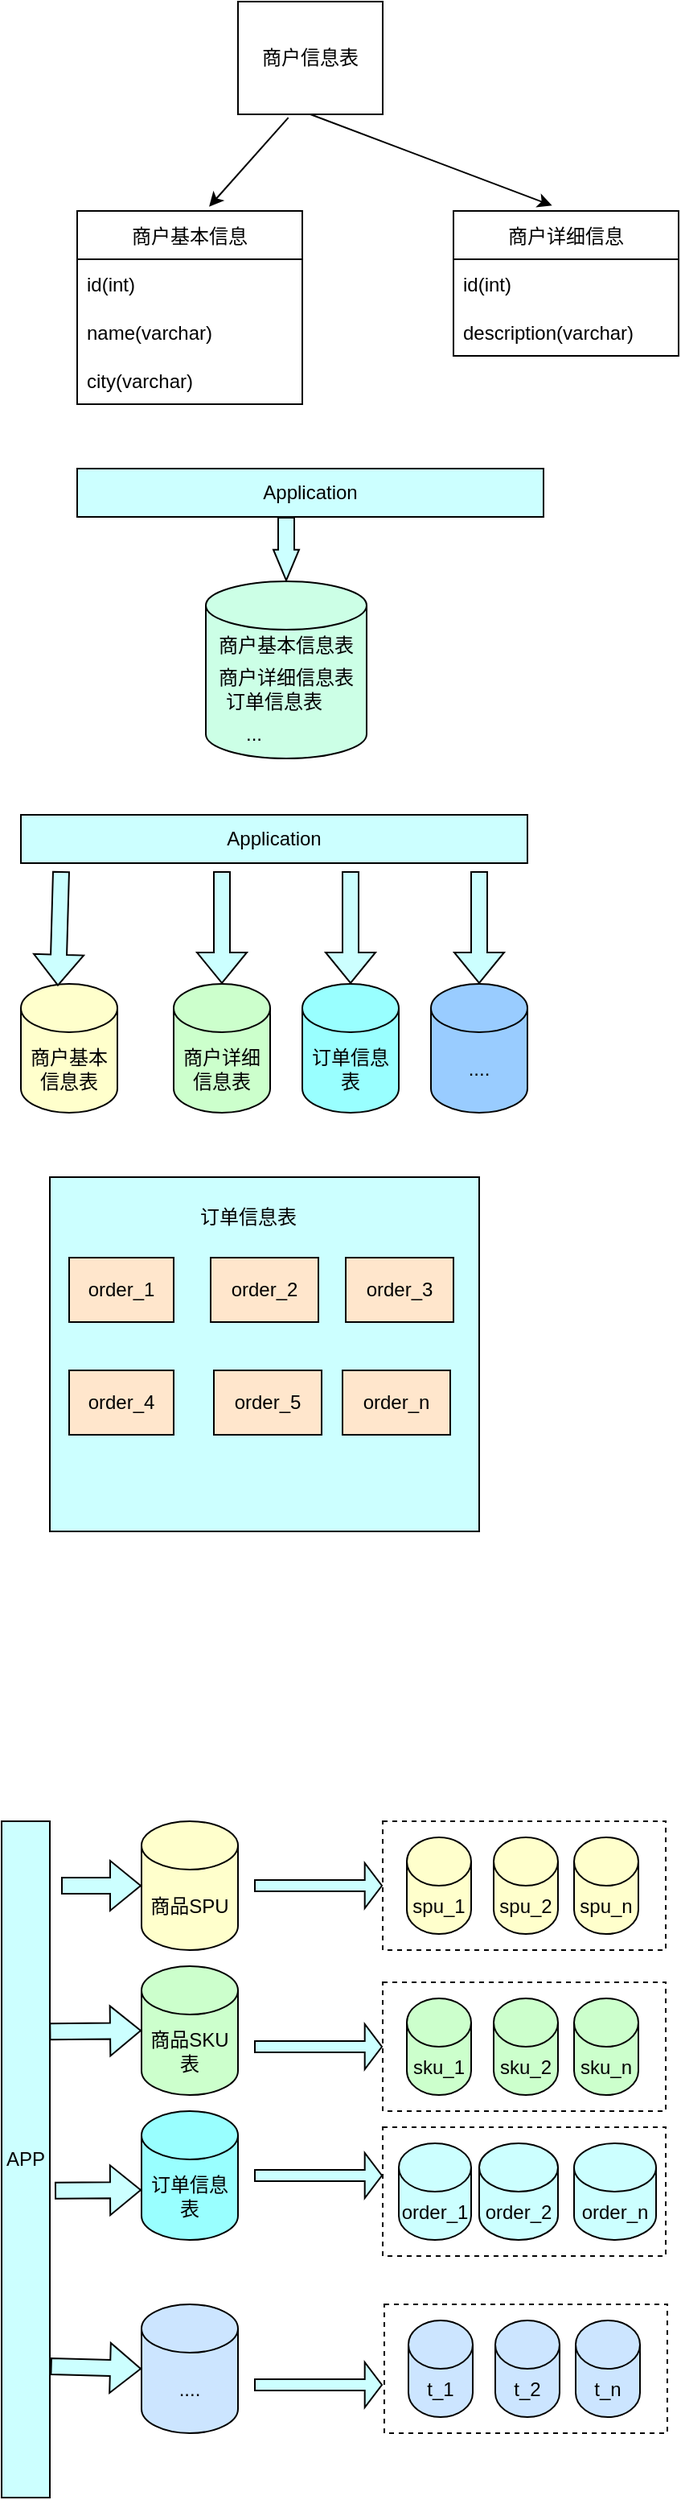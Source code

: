 <mxfile version="17.4.2" type="device"><diagram id="jMlMpMbD9Q5RdsCo29k6" name="第 1 页"><mxGraphModel dx="782" dy="539" grid="1" gridSize="10" guides="1" tooltips="1" connect="1" arrows="1" fold="1" page="1" pageScale="1" pageWidth="827" pageHeight="1169" background="none" math="0" shadow="0"><root><mxCell id="0"/><mxCell id="1" parent="0"/><mxCell id="8S9-grzUUiZbml8qKQ9F-1" value="商户信息表" style="rounded=0;whiteSpace=wrap;html=1;" vertex="1" parent="1"><mxGeometry x="210" y="80" width="90" height="70" as="geometry"/></mxCell><mxCell id="8S9-grzUUiZbml8qKQ9F-2" value="商户基本信息" style="swimlane;fontStyle=0;childLayout=stackLayout;horizontal=1;startSize=30;horizontalStack=0;resizeParent=1;resizeParentMax=0;resizeLast=0;collapsible=1;marginBottom=0;" vertex="1" parent="1"><mxGeometry x="110" y="210" width="140" height="120" as="geometry"/></mxCell><mxCell id="8S9-grzUUiZbml8qKQ9F-3" value="id(int)" style="text;strokeColor=none;fillColor=none;align=left;verticalAlign=middle;spacingLeft=4;spacingRight=4;overflow=hidden;points=[[0,0.5],[1,0.5]];portConstraint=eastwest;rotatable=0;" vertex="1" parent="8S9-grzUUiZbml8qKQ9F-2"><mxGeometry y="30" width="140" height="30" as="geometry"/></mxCell><mxCell id="8S9-grzUUiZbml8qKQ9F-4" value="name(varchar)" style="text;strokeColor=none;fillColor=none;align=left;verticalAlign=middle;spacingLeft=4;spacingRight=4;overflow=hidden;points=[[0,0.5],[1,0.5]];portConstraint=eastwest;rotatable=0;" vertex="1" parent="8S9-grzUUiZbml8qKQ9F-2"><mxGeometry y="60" width="140" height="30" as="geometry"/></mxCell><mxCell id="8S9-grzUUiZbml8qKQ9F-5" value="city(varchar)" style="text;strokeColor=none;fillColor=none;align=left;verticalAlign=middle;spacingLeft=4;spacingRight=4;overflow=hidden;points=[[0,0.5],[1,0.5]];portConstraint=eastwest;rotatable=0;" vertex="1" parent="8S9-grzUUiZbml8qKQ9F-2"><mxGeometry y="90" width="140" height="30" as="geometry"/></mxCell><mxCell id="8S9-grzUUiZbml8qKQ9F-6" value="商户详细信息" style="swimlane;fontStyle=0;childLayout=stackLayout;horizontal=1;startSize=30;horizontalStack=0;resizeParent=1;resizeParentMax=0;resizeLast=0;collapsible=1;marginBottom=0;" vertex="1" parent="1"><mxGeometry x="344" y="210" width="140" height="90" as="geometry"/></mxCell><mxCell id="8S9-grzUUiZbml8qKQ9F-7" value="id(int)" style="text;strokeColor=none;fillColor=none;align=left;verticalAlign=middle;spacingLeft=4;spacingRight=4;overflow=hidden;points=[[0,0.5],[1,0.5]];portConstraint=eastwest;rotatable=0;" vertex="1" parent="8S9-grzUUiZbml8qKQ9F-6"><mxGeometry y="30" width="140" height="30" as="geometry"/></mxCell><mxCell id="8S9-grzUUiZbml8qKQ9F-8" value="description(varchar)" style="text;strokeColor=none;fillColor=none;align=left;verticalAlign=middle;spacingLeft=4;spacingRight=4;overflow=hidden;points=[[0,0.5],[1,0.5]];portConstraint=eastwest;rotatable=0;" vertex="1" parent="8S9-grzUUiZbml8qKQ9F-6"><mxGeometry y="60" width="140" height="30" as="geometry"/></mxCell><mxCell id="8S9-grzUUiZbml8qKQ9F-10" value="" style="endArrow=classic;html=1;rounded=0;exitX=0.348;exitY=1.029;exitDx=0;exitDy=0;entryX=0.586;entryY=-0.022;entryDx=0;entryDy=0;entryPerimeter=0;exitPerimeter=0;" edge="1" parent="1" source="8S9-grzUUiZbml8qKQ9F-1" target="8S9-grzUUiZbml8qKQ9F-2"><mxGeometry width="50" height="50" relative="1" as="geometry"><mxPoint x="390" y="160" as="sourcePoint"/><mxPoint x="440" y="110" as="targetPoint"/></mxGeometry></mxCell><mxCell id="8S9-grzUUiZbml8qKQ9F-11" value="" style="endArrow=classic;html=1;rounded=0;exitX=0.5;exitY=1;exitDx=0;exitDy=0;entryX=0.438;entryY=-0.037;entryDx=0;entryDy=0;entryPerimeter=0;" edge="1" parent="1" source="8S9-grzUUiZbml8qKQ9F-1" target="8S9-grzUUiZbml8qKQ9F-6"><mxGeometry width="50" height="50" relative="1" as="geometry"><mxPoint x="450" y="110" as="sourcePoint"/><mxPoint x="500" y="60" as="targetPoint"/></mxGeometry></mxCell><mxCell id="8S9-grzUUiZbml8qKQ9F-12" value="Application" style="rounded=0;whiteSpace=wrap;html=1;fillColor=#CCFFFF;" vertex="1" parent="1"><mxGeometry x="110" y="370" width="290" height="30" as="geometry"/></mxCell><mxCell id="8S9-grzUUiZbml8qKQ9F-13" value="" style="shape=cylinder3;whiteSpace=wrap;html=1;boundedLbl=1;backgroundOutline=1;size=15;fillColor=#CCFFE6;" vertex="1" parent="1"><mxGeometry x="190" y="440" width="100" height="110" as="geometry"/></mxCell><mxCell id="8S9-grzUUiZbml8qKQ9F-15" value="商户基本信息表" style="text;html=1;strokeColor=none;fillColor=none;align=center;verticalAlign=middle;whiteSpace=wrap;rounded=0;" vertex="1" parent="1"><mxGeometry x="195" y="470" width="90" height="20" as="geometry"/></mxCell><mxCell id="8S9-grzUUiZbml8qKQ9F-16" value="商户详细信息表" style="text;html=1;strokeColor=none;fillColor=none;align=center;verticalAlign=middle;whiteSpace=wrap;rounded=0;" vertex="1" parent="1"><mxGeometry x="195" y="490" width="90" height="20" as="geometry"/></mxCell><mxCell id="8S9-grzUUiZbml8qKQ9F-17" value="订单信息表" style="text;html=1;strokeColor=none;fillColor=none;align=center;verticalAlign=middle;whiteSpace=wrap;rounded=0;" vertex="1" parent="1"><mxGeometry x="190" y="500" width="85" height="30" as="geometry"/></mxCell><mxCell id="8S9-grzUUiZbml8qKQ9F-18" value="..." style="text;html=1;strokeColor=none;fillColor=none;align=center;verticalAlign=middle;whiteSpace=wrap;rounded=0;" vertex="1" parent="1"><mxGeometry x="190" y="520" width="60" height="30" as="geometry"/></mxCell><mxCell id="8S9-grzUUiZbml8qKQ9F-19" value="" style="shape=flexArrow;endArrow=classic;html=1;rounded=0;entryX=0.5;entryY=0;entryDx=0;entryDy=0;entryPerimeter=0;endWidth=5;endSize=6.06;fillColor=#CCFFFF;" edge="1" parent="1" target="8S9-grzUUiZbml8qKQ9F-13"><mxGeometry width="50" height="50" relative="1" as="geometry"><mxPoint x="240" y="400" as="sourcePoint"/><mxPoint x="410" y="480" as="targetPoint"/></mxGeometry></mxCell><mxCell id="8S9-grzUUiZbml8qKQ9F-21" value="Application" style="rounded=0;whiteSpace=wrap;html=1;fillColor=#CCFFFF;" vertex="1" parent="1"><mxGeometry x="75" y="585" width="315" height="30" as="geometry"/></mxCell><mxCell id="8S9-grzUUiZbml8qKQ9F-22" value="商户基本信息表" style="shape=cylinder3;whiteSpace=wrap;html=1;boundedLbl=1;backgroundOutline=1;size=15;fillColor=#FFFFCC;" vertex="1" parent="1"><mxGeometry x="75" y="690" width="60" height="80" as="geometry"/></mxCell><mxCell id="8S9-grzUUiZbml8qKQ9F-23" value="商户详细信息表" style="shape=cylinder3;whiteSpace=wrap;html=1;boundedLbl=1;backgroundOutline=1;size=15;fillColor=#CCFFCC;" vertex="1" parent="1"><mxGeometry x="170" y="690" width="60" height="80" as="geometry"/></mxCell><mxCell id="8S9-grzUUiZbml8qKQ9F-24" value="订单信息表" style="shape=cylinder3;whiteSpace=wrap;html=1;boundedLbl=1;backgroundOutline=1;size=15;fillColor=#99FFFF;" vertex="1" parent="1"><mxGeometry x="250" y="690" width="60" height="80" as="geometry"/></mxCell><mxCell id="8S9-grzUUiZbml8qKQ9F-25" value="...." style="shape=cylinder3;whiteSpace=wrap;html=1;boundedLbl=1;backgroundOutline=1;size=15;fillColor=#99CCFF;" vertex="1" parent="1"><mxGeometry x="330" y="690" width="60" height="80" as="geometry"/></mxCell><mxCell id="8S9-grzUUiZbml8qKQ9F-27" value="" style="shape=flexArrow;endArrow=classic;html=1;rounded=0;fillColor=#CCFFFF;entryX=0.383;entryY=0.017;entryDx=0;entryDy=0;entryPerimeter=0;" edge="1" parent="1" target="8S9-grzUUiZbml8qKQ9F-22"><mxGeometry width="50" height="50" relative="1" as="geometry"><mxPoint x="100" y="620" as="sourcePoint"/><mxPoint x="370" y="620" as="targetPoint"/></mxGeometry></mxCell><mxCell id="8S9-grzUUiZbml8qKQ9F-29" value="" style="shape=flexArrow;endArrow=classic;html=1;rounded=0;fillColor=#CCFFFF;entryX=0.5;entryY=0;entryDx=0;entryDy=0;entryPerimeter=0;" edge="1" parent="1" target="8S9-grzUUiZbml8qKQ9F-23"><mxGeometry width="50" height="50" relative="1" as="geometry"><mxPoint x="200" y="620" as="sourcePoint"/><mxPoint x="170" y="670" as="targetPoint"/></mxGeometry></mxCell><mxCell id="8S9-grzUUiZbml8qKQ9F-30" value="" style="shape=flexArrow;endArrow=classic;html=1;rounded=0;fillColor=#CCFFFF;entryX=0.5;entryY=0;entryDx=0;entryDy=0;entryPerimeter=0;" edge="1" parent="1" target="8S9-grzUUiZbml8qKQ9F-24"><mxGeometry width="50" height="50" relative="1" as="geometry"><mxPoint x="280" y="620" as="sourcePoint"/><mxPoint x="380" y="640" as="targetPoint"/></mxGeometry></mxCell><mxCell id="8S9-grzUUiZbml8qKQ9F-31" value="" style="shape=flexArrow;endArrow=classic;html=1;rounded=0;fillColor=#CCFFFF;entryX=0.5;entryY=0;entryDx=0;entryDy=0;entryPerimeter=0;" edge="1" parent="1" target="8S9-grzUUiZbml8qKQ9F-25"><mxGeometry width="50" height="50" relative="1" as="geometry"><mxPoint x="360" y="620" as="sourcePoint"/><mxPoint x="420" y="630" as="targetPoint"/></mxGeometry></mxCell><mxCell id="8S9-grzUUiZbml8qKQ9F-32" value="" style="rounded=0;whiteSpace=wrap;html=1;fillColor=#CCFFFF;" vertex="1" parent="1"><mxGeometry x="93" y="810" width="267" height="220" as="geometry"/></mxCell><mxCell id="8S9-grzUUiZbml8qKQ9F-33" value="order_1" style="rounded=0;whiteSpace=wrap;html=1;fillColor=#FFE6CC;" vertex="1" parent="1"><mxGeometry x="105" y="860" width="65" height="40" as="geometry"/></mxCell><mxCell id="8S9-grzUUiZbml8qKQ9F-34" value="订单信息表" style="text;html=1;strokeColor=none;fillColor=none;align=center;verticalAlign=middle;whiteSpace=wrap;rounded=0;" vertex="1" parent="1"><mxGeometry x="173" y="820" width="87" height="30" as="geometry"/></mxCell><mxCell id="8S9-grzUUiZbml8qKQ9F-35" value="order_2" style="rounded=0;whiteSpace=wrap;html=1;fillColor=#FFE6CC;" vertex="1" parent="1"><mxGeometry x="193" y="860" width="67" height="40" as="geometry"/></mxCell><mxCell id="8S9-grzUUiZbml8qKQ9F-36" value="order_3" style="rounded=0;whiteSpace=wrap;html=1;fillColor=#FFE6CC;" vertex="1" parent="1"><mxGeometry x="277" y="860" width="67" height="40" as="geometry"/></mxCell><mxCell id="8S9-grzUUiZbml8qKQ9F-39" value="order_4" style="rounded=0;whiteSpace=wrap;html=1;fillColor=#FFE6CC;" vertex="1" parent="1"><mxGeometry x="105" y="930" width="65" height="40" as="geometry"/></mxCell><mxCell id="8S9-grzUUiZbml8qKQ9F-41" value="order_5" style="rounded=0;whiteSpace=wrap;html=1;fillColor=#FFE6CC;" vertex="1" parent="1"><mxGeometry x="195" y="930" width="67" height="40" as="geometry"/></mxCell><mxCell id="8S9-grzUUiZbml8qKQ9F-42" value="order_n" style="rounded=0;whiteSpace=wrap;html=1;fillColor=#FFE6CC;" vertex="1" parent="1"><mxGeometry x="275" y="930" width="67" height="40" as="geometry"/></mxCell><mxCell id="8S9-grzUUiZbml8qKQ9F-43" value="APP" style="rounded=0;whiteSpace=wrap;html=1;fillColor=#CCFFFF;" vertex="1" parent="1"><mxGeometry x="63" y="1210" width="30" height="420" as="geometry"/></mxCell><mxCell id="8S9-grzUUiZbml8qKQ9F-44" value="商品SPU" style="shape=cylinder3;whiteSpace=wrap;html=1;boundedLbl=1;backgroundOutline=1;size=15;fillColor=#FFFFCC;" vertex="1" parent="1"><mxGeometry x="150" y="1210" width="60" height="80" as="geometry"/></mxCell><mxCell id="8S9-grzUUiZbml8qKQ9F-45" value="商品SKU表" style="shape=cylinder3;whiteSpace=wrap;html=1;boundedLbl=1;backgroundOutline=1;size=15;fillColor=#CCFFCC;" vertex="1" parent="1"><mxGeometry x="150" y="1300" width="60" height="80" as="geometry"/></mxCell><mxCell id="8S9-grzUUiZbml8qKQ9F-46" value="订单信息表" style="shape=cylinder3;whiteSpace=wrap;html=1;boundedLbl=1;backgroundOutline=1;size=15;fillColor=#99FFFF;" vertex="1" parent="1"><mxGeometry x="150" y="1390" width="60" height="80" as="geometry"/></mxCell><mxCell id="8S9-grzUUiZbml8qKQ9F-47" value="...." style="shape=cylinder3;whiteSpace=wrap;html=1;boundedLbl=1;backgroundOutline=1;size=15;fillColor=#CCE5FF;" vertex="1" parent="1"><mxGeometry x="150" y="1510" width="60" height="80" as="geometry"/></mxCell><mxCell id="8S9-grzUUiZbml8qKQ9F-48" value="" style="shape=flexArrow;endArrow=classic;html=1;rounded=0;fillColor=#CCFFFF;entryX=0;entryY=0.5;entryDx=0;entryDy=0;entryPerimeter=0;" edge="1" parent="1" target="8S9-grzUUiZbml8qKQ9F-44"><mxGeometry width="50" height="50" relative="1" as="geometry"><mxPoint x="100" y="1250" as="sourcePoint"/><mxPoint x="150" y="1240" as="targetPoint"/></mxGeometry></mxCell><mxCell id="8S9-grzUUiZbml8qKQ9F-49" value="" style="shape=flexArrow;endArrow=classic;html=1;rounded=0;fillColor=#CCFFFF;exitX=0.989;exitY=0.311;exitDx=0;exitDy=0;exitPerimeter=0;entryX=0;entryY=0.5;entryDx=0;entryDy=0;entryPerimeter=0;" edge="1" parent="1" target="8S9-grzUUiZbml8qKQ9F-45" source="8S9-grzUUiZbml8qKQ9F-43"><mxGeometry width="50" height="50" relative="1" as="geometry"><mxPoint x="325" y="1185" as="sourcePoint"/><mxPoint x="140" y="1320" as="targetPoint"/></mxGeometry></mxCell><mxCell id="8S9-grzUUiZbml8qKQ9F-51" value="" style="shape=flexArrow;endArrow=classic;html=1;rounded=0;fillColor=#CCFFFF;entryX=0;entryY=0.5;entryDx=0;entryDy=0;entryPerimeter=0;exitX=1.011;exitY=0.806;exitDx=0;exitDy=0;exitPerimeter=0;" edge="1" parent="1" target="8S9-grzUUiZbml8qKQ9F-47" source="8S9-grzUUiZbml8qKQ9F-43"><mxGeometry width="50" height="50" relative="1" as="geometry"><mxPoint x="485" y="1185" as="sourcePoint"/><mxPoint x="545" y="1195" as="targetPoint"/></mxGeometry></mxCell><mxCell id="8S9-grzUUiZbml8qKQ9F-53" value="" style="shape=flexArrow;endArrow=classic;html=1;rounded=0;fillColor=#CCFFFF;exitX=1.1;exitY=0.546;exitDx=0;exitDy=0;exitPerimeter=0;" edge="1" parent="1" source="8S9-grzUUiZbml8qKQ9F-43"><mxGeometry width="50" height="50" relative="1" as="geometry"><mxPoint x="410" y="1420" as="sourcePoint"/><mxPoint x="150" y="1439" as="targetPoint"/></mxGeometry></mxCell><mxCell id="8S9-grzUUiZbml8qKQ9F-54" value="" style="rounded=0;whiteSpace=wrap;html=1;fillColor=#FFFFFF;shadow=0;glass=0;sketch=0;dashed=1;" vertex="1" parent="1"><mxGeometry x="300" y="1210" width="176" height="80" as="geometry"/></mxCell><mxCell id="8S9-grzUUiZbml8qKQ9F-55" value="spu_1" style="shape=cylinder3;whiteSpace=wrap;html=1;boundedLbl=1;backgroundOutline=1;size=15;fillColor=#FFFFCC;" vertex="1" parent="1"><mxGeometry x="315" y="1220" width="40" height="60" as="geometry"/></mxCell><mxCell id="8S9-grzUUiZbml8qKQ9F-56" value="spu_2" style="shape=cylinder3;whiteSpace=wrap;html=1;boundedLbl=1;backgroundOutline=1;size=15;fillColor=#FFFFCC;" vertex="1" parent="1"><mxGeometry x="369" y="1220" width="40" height="60" as="geometry"/></mxCell><mxCell id="8S9-grzUUiZbml8qKQ9F-57" value="spu_n" style="shape=cylinder3;whiteSpace=wrap;html=1;boundedLbl=1;backgroundOutline=1;size=15;fillColor=#FFFFCC;" vertex="1" parent="1"><mxGeometry x="419" y="1220" width="40" height="60" as="geometry"/></mxCell><mxCell id="8S9-grzUUiZbml8qKQ9F-63" value="" style="rounded=0;whiteSpace=wrap;html=1;fillColor=#FFFFFF;shadow=0;glass=0;sketch=0;dashed=1;" vertex="1" parent="1"><mxGeometry x="300" y="1310" width="176" height="80" as="geometry"/></mxCell><mxCell id="8S9-grzUUiZbml8qKQ9F-64" value="sku_1" style="shape=cylinder3;whiteSpace=wrap;html=1;boundedLbl=1;backgroundOutline=1;size=15;fillColor=#CCFFCC;" vertex="1" parent="1"><mxGeometry x="315" y="1320" width="40" height="60" as="geometry"/></mxCell><mxCell id="8S9-grzUUiZbml8qKQ9F-65" value="sku_2" style="shape=cylinder3;whiteSpace=wrap;html=1;boundedLbl=1;backgroundOutline=1;size=15;fillColor=#CCFFCC;" vertex="1" parent="1"><mxGeometry x="369" y="1320" width="40" height="60" as="geometry"/></mxCell><mxCell id="8S9-grzUUiZbml8qKQ9F-66" value="sku_n" style="shape=cylinder3;whiteSpace=wrap;html=1;boundedLbl=1;backgroundOutline=1;size=15;fillColor=#CCFFCC;" vertex="1" parent="1"><mxGeometry x="419" y="1320" width="40" height="60" as="geometry"/></mxCell><mxCell id="8S9-grzUUiZbml8qKQ9F-67" value="" style="rounded=0;whiteSpace=wrap;html=1;fillColor=#FFFFFF;shadow=0;glass=0;sketch=0;dashed=1;" vertex="1" parent="1"><mxGeometry x="300" y="1400" width="176" height="80" as="geometry"/></mxCell><mxCell id="8S9-grzUUiZbml8qKQ9F-68" value="order_1" style="shape=cylinder3;whiteSpace=wrap;html=1;boundedLbl=1;backgroundOutline=1;size=15;fillColor=#CCFFFF;" vertex="1" parent="1"><mxGeometry x="310" y="1410" width="45" height="60" as="geometry"/></mxCell><mxCell id="8S9-grzUUiZbml8qKQ9F-69" value="order_2" style="shape=cylinder3;whiteSpace=wrap;html=1;boundedLbl=1;backgroundOutline=1;size=15;fillColor=#CCFFFF;" vertex="1" parent="1"><mxGeometry x="360" y="1410" width="49" height="60" as="geometry"/></mxCell><mxCell id="8S9-grzUUiZbml8qKQ9F-70" value="order_n" style="shape=cylinder3;whiteSpace=wrap;html=1;boundedLbl=1;backgroundOutline=1;size=15;fillColor=#CCFFFF;" vertex="1" parent="1"><mxGeometry x="419" y="1410" width="51" height="60" as="geometry"/></mxCell><mxCell id="8S9-grzUUiZbml8qKQ9F-71" value="" style="rounded=0;whiteSpace=wrap;html=1;fillColor=#FFFFFF;shadow=0;glass=0;sketch=0;dashed=1;" vertex="1" parent="1"><mxGeometry x="301" y="1510" width="176" height="80" as="geometry"/></mxCell><mxCell id="8S9-grzUUiZbml8qKQ9F-72" value="t_1" style="shape=cylinder3;whiteSpace=wrap;html=1;boundedLbl=1;backgroundOutline=1;size=15;fillColor=#CCE5FF;" vertex="1" parent="1"><mxGeometry x="316" y="1520" width="40" height="60" as="geometry"/></mxCell><mxCell id="8S9-grzUUiZbml8qKQ9F-73" value="t_2" style="shape=cylinder3;whiteSpace=wrap;html=1;boundedLbl=1;backgroundOutline=1;size=15;fillColor=#CCE5FF;" vertex="1" parent="1"><mxGeometry x="370" y="1520" width="40" height="60" as="geometry"/></mxCell><mxCell id="8S9-grzUUiZbml8qKQ9F-74" value="t_n" style="shape=cylinder3;whiteSpace=wrap;html=1;boundedLbl=1;backgroundOutline=1;size=15;fillColor=#CCE5FF;" vertex="1" parent="1"><mxGeometry x="420" y="1520" width="40" height="60" as="geometry"/></mxCell><mxCell id="8S9-grzUUiZbml8qKQ9F-75" value="" style="shape=flexArrow;endArrow=classic;html=1;rounded=0;fillColor=#CCFFFF;width=7;endSize=3.22;entryX=0;entryY=0.5;entryDx=0;entryDy=0;" edge="1" parent="1" target="8S9-grzUUiZbml8qKQ9F-54"><mxGeometry width="50" height="50" relative="1" as="geometry"><mxPoint x="220" y="1250" as="sourcePoint"/><mxPoint x="250" y="1250" as="targetPoint"/></mxGeometry></mxCell><mxCell id="8S9-grzUUiZbml8qKQ9F-77" value="" style="shape=flexArrow;endArrow=classic;html=1;rounded=0;fillColor=#CCFFFF;width=7;endSize=3.22;entryX=0;entryY=0.5;entryDx=0;entryDy=0;" edge="1" parent="1" target="8S9-grzUUiZbml8qKQ9F-63"><mxGeometry width="50" height="50" relative="1" as="geometry"><mxPoint x="220" y="1350" as="sourcePoint"/><mxPoint x="320" y="1340" as="targetPoint"/></mxGeometry></mxCell><mxCell id="8S9-grzUUiZbml8qKQ9F-78" value="" style="shape=flexArrow;endArrow=classic;html=1;rounded=0;fillColor=#CCFFFF;width=7;endSize=3.22;" edge="1" parent="1"><mxGeometry width="50" height="50" relative="1" as="geometry"><mxPoint x="220" y="1430" as="sourcePoint"/><mxPoint x="300" y="1430" as="targetPoint"/></mxGeometry></mxCell><mxCell id="8S9-grzUUiZbml8qKQ9F-79" value="" style="shape=flexArrow;endArrow=classic;html=1;rounded=0;fillColor=#CCFFFF;width=7;endSize=3.22;" edge="1" parent="1"><mxGeometry width="50" height="50" relative="1" as="geometry"><mxPoint x="220" y="1560" as="sourcePoint"/><mxPoint x="300" y="1560" as="targetPoint"/></mxGeometry></mxCell></root></mxGraphModel></diagram></mxfile>